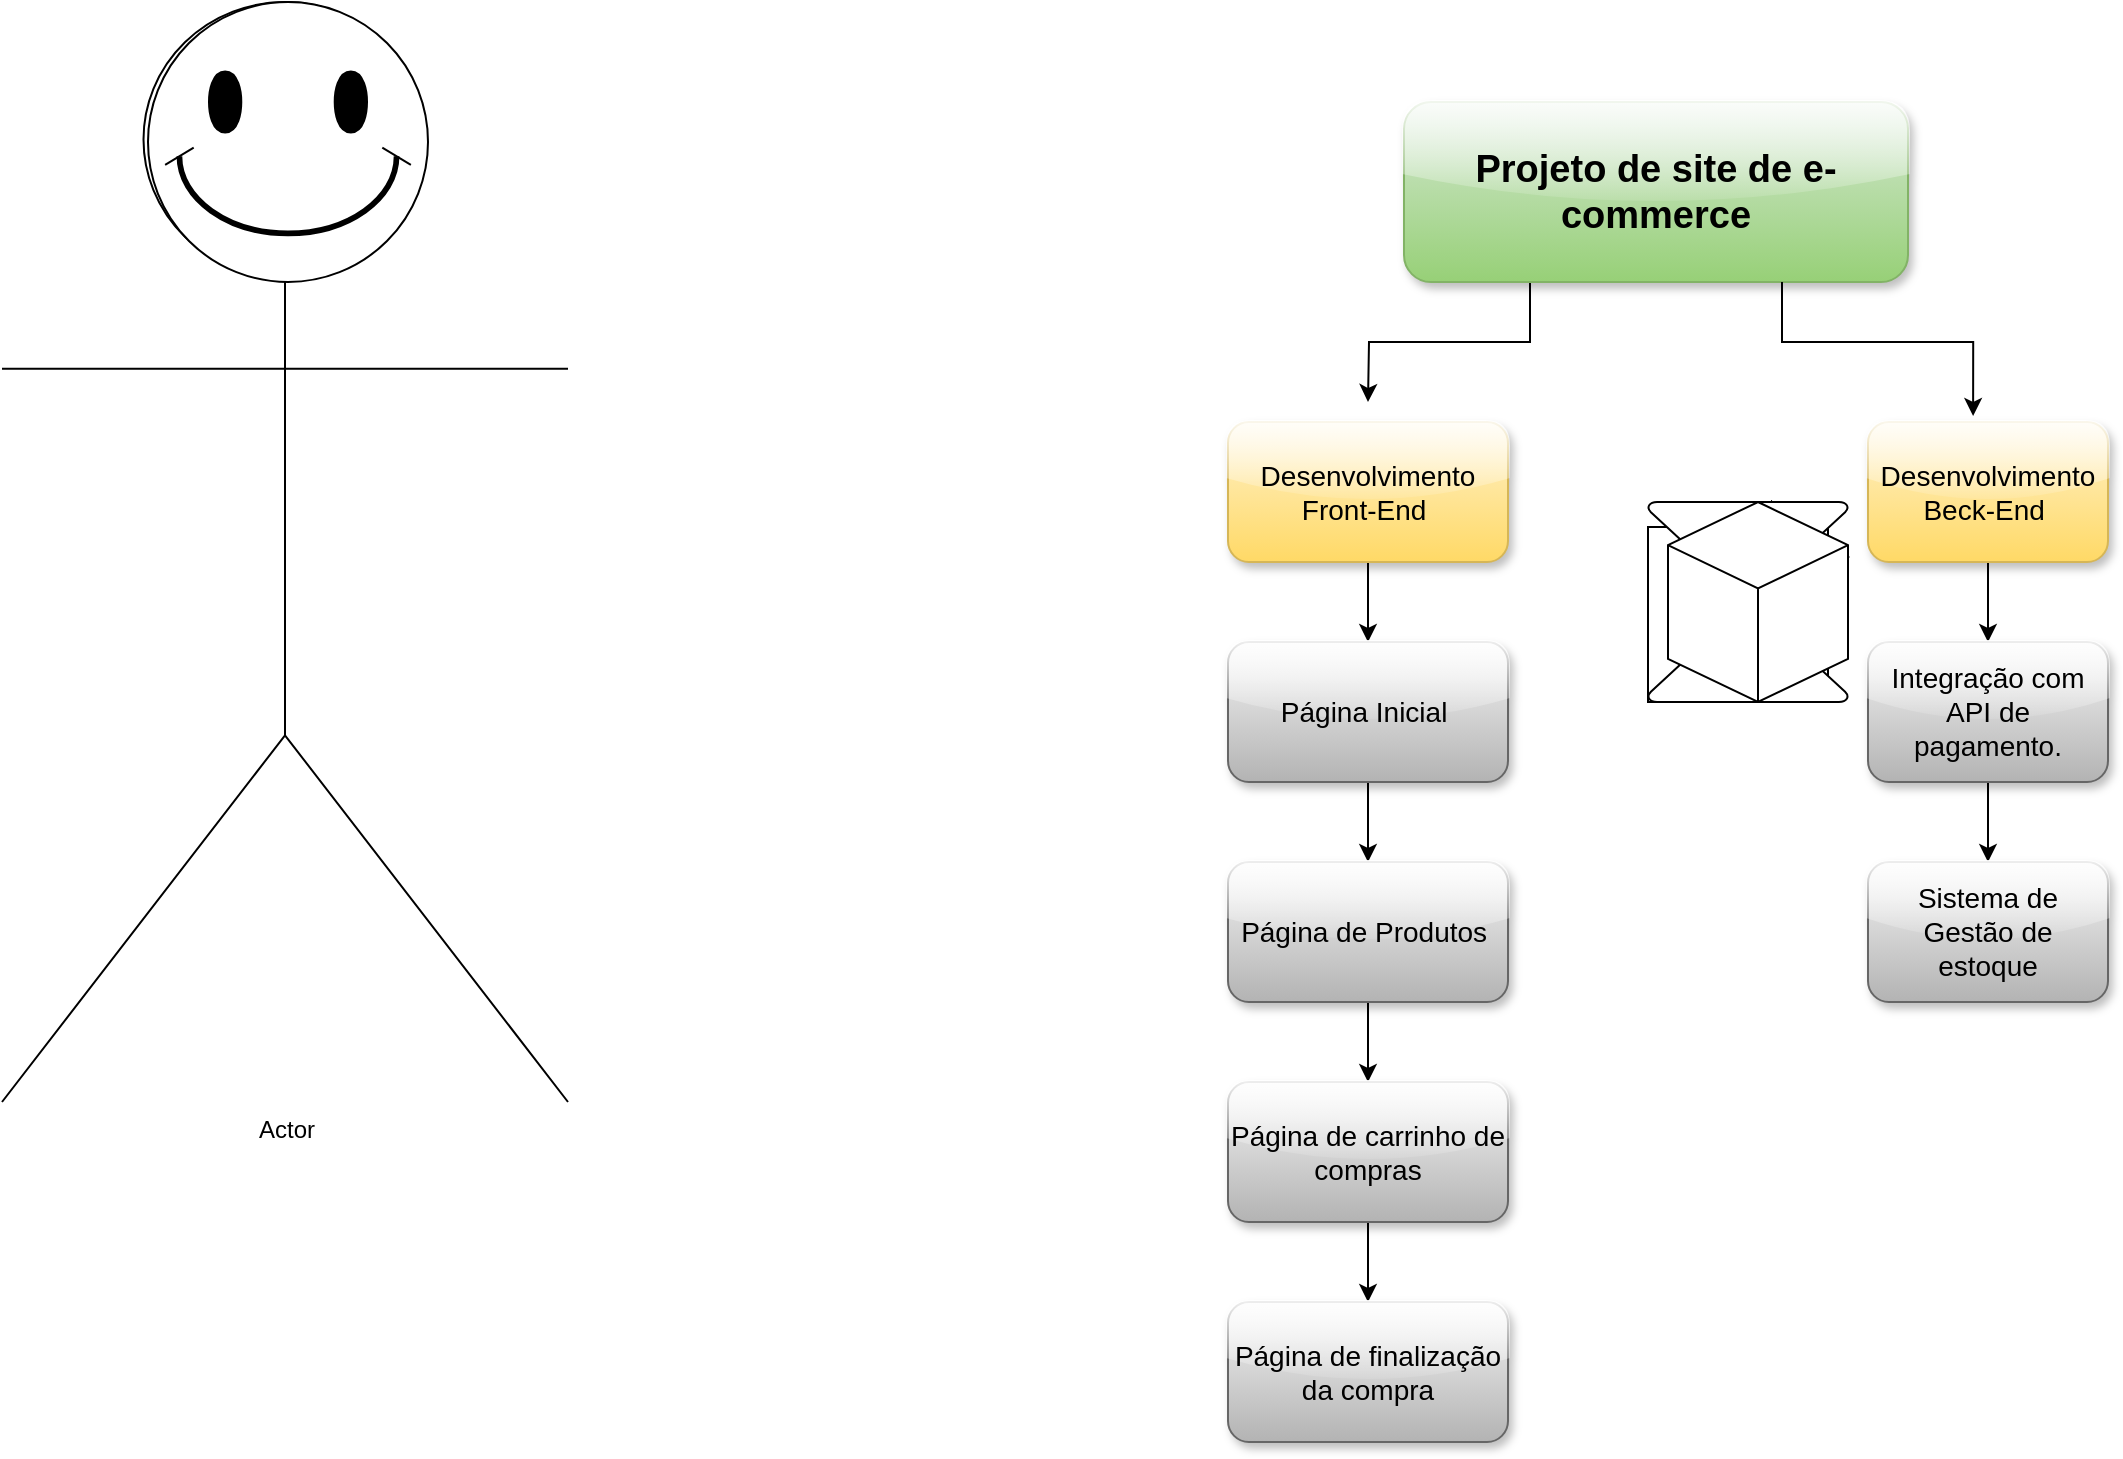 <mxfile version="24.8.1">
  <diagram name="Página-1" id="qTQ5xPXlHrv_cfnSZPhT">
    <mxGraphModel dx="2876" dy="1066" grid="1" gridSize="10" guides="1" tooltips="1" connect="1" arrows="1" fold="1" page="1" pageScale="1" pageWidth="827" pageHeight="1169" math="0" shadow="0">
      <root>
        <mxCell id="0" />
        <mxCell id="1" parent="0" />
        <mxCell id="x9M1yKYmiY1bSw7pZgsR-1" style="edgeStyle=orthogonalEdgeStyle;rounded=0;orthogonalLoop=1;jettySize=auto;html=1;exitX=0.25;exitY=1;exitDx=0;exitDy=0;" edge="1" parent="1" source="Kug-CTzULMc5yFYKWB2j-2">
          <mxGeometry relative="1" as="geometry">
            <mxPoint x="270" y="230" as="targetPoint" />
          </mxGeometry>
        </mxCell>
        <mxCell id="Kug-CTzULMc5yFYKWB2j-2" value="&lt;font style=&quot;vertical-align: inherit; font-size: 19px;&quot;&gt;&lt;font style=&quot;vertical-align: inherit; font-size: 19px;&quot;&gt;&lt;font style=&quot;vertical-align: inherit; font-size: 19px;&quot;&gt;&lt;font style=&quot;vertical-align: inherit; font-size: 19px;&quot;&gt;&lt;font style=&quot;vertical-align: inherit;&quot;&gt;&lt;font style=&quot;vertical-align: inherit;&quot;&gt;&lt;b&gt;Projeto de site de e-commerce&lt;/b&gt;&lt;/font&gt;&lt;/font&gt;&lt;/font&gt;&lt;/font&gt;&lt;/font&gt;&lt;/font&gt;" style="rounded=1;whiteSpace=wrap;html=1;fillColor=#d5e8d4;strokeColor=#82b366;gradientColor=#97d077;glass=1;shadow=1;" parent="1" vertex="1">
          <mxGeometry x="288" y="80" width="252" height="90" as="geometry" />
        </mxCell>
        <mxCell id="Kug-CTzULMc5yFYKWB2j-10" style="edgeStyle=orthogonalEdgeStyle;rounded=0;orthogonalLoop=1;jettySize=auto;html=1;exitX=0.5;exitY=1;exitDx=0;exitDy=0;entryX=0.5;entryY=0;entryDx=0;entryDy=0;" parent="1" source="Kug-CTzULMc5yFYKWB2j-3" target="Kug-CTzULMc5yFYKWB2j-6" edge="1">
          <mxGeometry relative="1" as="geometry" />
        </mxCell>
        <mxCell id="Kug-CTzULMc5yFYKWB2j-3" value="&lt;font style=&quot;vertical-align: inherit; font-size: 14px;&quot;&gt;&lt;font style=&quot;vertical-align: inherit; font-size: 14px;&quot;&gt;&lt;font style=&quot;vertical-align: inherit; font-size: 14px;&quot;&gt;&lt;font style=&quot;vertical-align: inherit; font-size: 14px;&quot;&gt;Desenvolvimento Front-End&amp;nbsp;&lt;/font&gt;&lt;/font&gt;&lt;/font&gt;&lt;/font&gt;" style="rounded=1;whiteSpace=wrap;html=1;fillColor=#fff2cc;strokeColor=#d6b656;gradientColor=#ffd966;shadow=1;glass=1;" parent="1" vertex="1">
          <mxGeometry x="200" y="240" width="140" height="70" as="geometry" />
        </mxCell>
        <mxCell id="Kug-CTzULMc5yFYKWB2j-16" style="edgeStyle=orthogonalEdgeStyle;rounded=0;orthogonalLoop=1;jettySize=auto;html=1;exitX=0.5;exitY=1;exitDx=0;exitDy=0;" parent="1" source="Kug-CTzULMc5yFYKWB2j-4" edge="1">
          <mxGeometry relative="1" as="geometry">
            <mxPoint x="580" y="350" as="targetPoint" />
          </mxGeometry>
        </mxCell>
        <mxCell id="Kug-CTzULMc5yFYKWB2j-4" value="&lt;font style=&quot;vertical-align: inherit; font-size: 14px;&quot;&gt;&lt;font style=&quot;vertical-align: inherit; font-size: 14px;&quot;&gt;&lt;font style=&quot;vertical-align: inherit; font-size: 14px;&quot;&gt;&lt;font style=&quot;vertical-align: inherit; font-size: 14px;&quot;&gt;&lt;font style=&quot;vertical-align: inherit;&quot;&gt;&lt;font style=&quot;vertical-align: inherit;&quot;&gt;Desenvolvimento Beck-End&amp;nbsp;&lt;/font&gt;&lt;/font&gt;&lt;/font&gt;&lt;/font&gt;&lt;/font&gt;&lt;/font&gt;" style="rounded=1;whiteSpace=wrap;html=1;fillColor=#fff2cc;gradientColor=#ffd966;strokeColor=#d6b656;shadow=1;glass=1;" parent="1" vertex="1">
          <mxGeometry x="520" y="240" width="120" height="70" as="geometry" />
        </mxCell>
        <mxCell id="Kug-CTzULMc5yFYKWB2j-11" style="edgeStyle=orthogonalEdgeStyle;rounded=0;orthogonalLoop=1;jettySize=auto;html=1;exitX=0.5;exitY=1;exitDx=0;exitDy=0;entryX=0.5;entryY=0;entryDx=0;entryDy=0;" parent="1" source="Kug-CTzULMc5yFYKWB2j-6" target="Kug-CTzULMc5yFYKWB2j-7" edge="1">
          <mxGeometry relative="1" as="geometry" />
        </mxCell>
        <mxCell id="Kug-CTzULMc5yFYKWB2j-6" value="&lt;font style=&quot;vertical-align: inherit; font-size: 14px;&quot;&gt;&lt;font style=&quot;vertical-align: inherit; font-size: 14px;&quot;&gt;&lt;font style=&quot;vertical-align: inherit; font-size: 14px;&quot;&gt;&lt;font style=&quot;vertical-align: inherit; font-size: 14px;&quot;&gt;&lt;font style=&quot;vertical-align: inherit;&quot;&gt;&lt;font style=&quot;vertical-align: inherit;&quot;&gt;Página Inicial&amp;nbsp;&lt;/font&gt;&lt;/font&gt;&lt;/font&gt;&lt;/font&gt;&lt;/font&gt;&lt;/font&gt;&lt;span style=&quot;color: rgba(0, 0, 0, 0); font-family: monospace; font-size: 0px; text-align: start; text-wrap: nowrap;&quot;&gt;&lt;font style=&quot;vertical-align: inherit;&quot;&gt;&lt;font style=&quot;vertical-align: inherit;&quot;&gt;%3CmxGraphModel%3E%3Croot%3E%3CmxCell%20id%3D%220%22%2F%3E%3CmxCell%20id%3D%221%22%20pai%3D%220%22%2F%3E%3CmxCell%20id%3D%222%22%20valor%3D%22%26lt%3Bestilo%3D%26quot%3Balinhamento-vertical%3A%20herdar%3B%20tamanho-da-fonte%3A%2014px%3B%26quot%3B %26gt%3B%26lt%3Bestilo%3D%26quot%3Balinhamento%3A%20vertical%3A%20herdar%3B%20tamanho%3A%2014px%3B%26quot%3B%26gt%3B%26lt%3Bestilo%3D%26quot%3Balinhamento%3A%20herdar%3B%20tamanho%3A%2014px%3B%26quot%3B%26gt%3B%26lt%3Bestilo%3D %26quot%3Bvertical-align%3A%20inherit%3B%20font-size%3A%2014px%3B%26quot%3B%26gt%3BDesenvolvimento%20Front-End%26amp%3Bnbsp%3B%26lt%3B%2Ffont%26gt%3B%26lt%3B%2Ffont%26gt%3B%26lt%3B%2Ffont%26gt%3B%26lt%3B%2Ffont%26gt%3B%22%20style%3D%22rounded% 3D1%3BwhiteSpace%3Dwrap%3Bhtml%3D1%3B%22%20vertex%3D%221%22%20parent%3D%221%22%3E%3CmxGeometry%20x%3D%22140%22%20y%3D%22240%22%20width%3D%22260%22%20height%3D%2270%22%20as%3D%22geometry%22%2F%3E%3C%2FmxCell%3E%3C%2Froot%3E%3C%2FmxGraphModel%3E&lt;/font&gt;&lt;/font&gt;&lt;/span&gt;&lt;span style=&quot;color: rgba(0, 0, 0, 0); font-family: monospace; font-size: 0px; text-align: start; text-wrap: nowrap;&quot;&gt;&lt;font style=&quot;vertical-align: inherit;&quot;&gt;&lt;font style=&quot;vertical-align: inherit;&quot;&gt;%3CmxGraphModel%3E%3Croot%3E%3CmxCell%20id%3D%220%22%2F%3E%3CmxCell%20id%3D%221%22%20pai%3D%220%22%2F%3E%3CmxCell%20id%3D%222%22%20valor%3D%22%26lt%3Bestilo%3D%26quot%3Balinhamento-vertical%3A%20herdar%3B%20tamanho-da-fonte%3A%2014px%3B%26quot%3B %26gt%3B%26lt%3Bestilo%3D%26quot%3Balinhamento%3A%20vertical%3A%20herdar%3B%20tamanho%3A%2014px%3B%26quot%3B%26gt%3B%26lt%3Bestilo%3D%26quot%3Balinhamento%3A%20herdar%3B%20tamanho%3A%2014px%3B%26quot%3B%26gt%3B%26lt%3Bestilo%3D %26quot%3Bvertical-align%3A%20inherit%3B%20font-size%3A%2014px%3B%26quot%3B%26gt%3BDesenvolvimento%20Front-End%26amp%3Bnbsp%3B%26lt%3B%2Ffont%26gt%3B%26lt%3B%2Ffont%26gt%3B%26lt%3B%2Ffont%26gt%3B%26lt%3B%2Ffont%26gt%3B%22%20style%3D%22rounded% 3D1%3BwhiteSpace%3Dwrap%3Bhtml%3D1%3B%22%20vertex%3D%221%22%20parent%3D%221%22%3E%3CmxGeometry%20x%3D%22140%22%20y%3D%22240%22%20width%3D%22260%22%20height%3D%2270%22%20as%3D%22geometry%22%2F%3E%3C%2FmxCell%3E%3C%2Froot%3E%3C%2FmxGraphModel%3E&lt;/font&gt;&lt;/font&gt;&lt;/span&gt;" style="rounded=1;whiteSpace=wrap;html=1;fillColor=#f5f5f5;gradientColor=#b3b3b3;strokeColor=#666666;shadow=1;glass=1;" parent="1" vertex="1">
          <mxGeometry x="200" y="350" width="140" height="70" as="geometry" />
        </mxCell>
        <mxCell id="Kug-CTzULMc5yFYKWB2j-14" style="edgeStyle=orthogonalEdgeStyle;rounded=0;orthogonalLoop=1;jettySize=auto;html=1;exitX=0.5;exitY=1;exitDx=0;exitDy=0;" parent="1" source="Kug-CTzULMc5yFYKWB2j-7" edge="1">
          <mxGeometry relative="1" as="geometry">
            <mxPoint x="270" y="570" as="targetPoint" />
          </mxGeometry>
        </mxCell>
        <mxCell id="Kug-CTzULMc5yFYKWB2j-7" value="&lt;font style=&quot;vertical-align: inherit; font-size: 14px;&quot;&gt;&lt;font style=&quot;vertical-align: inherit; font-size: 14px;&quot;&gt;&lt;font style=&quot;vertical-align: inherit; font-size: 14px;&quot;&gt;&lt;font style=&quot;vertical-align: inherit; font-size: 14px;&quot;&gt;&lt;font style=&quot;vertical-align: inherit;&quot;&gt;&lt;font style=&quot;vertical-align: inherit;&quot;&gt;Página de Produtos&amp;nbsp;&lt;/font&gt;&lt;/font&gt;&lt;/font&gt;&lt;/font&gt;&lt;/font&gt;&lt;/font&gt;" style="rounded=1;whiteSpace=wrap;html=1;fillColor=#f5f5f5;gradientColor=#b3b3b3;strokeColor=#666666;shadow=1;glass=1;" parent="1" vertex="1">
          <mxGeometry x="200" y="460" width="140" height="70" as="geometry" />
        </mxCell>
        <mxCell id="Kug-CTzULMc5yFYKWB2j-9" style="edgeStyle=orthogonalEdgeStyle;rounded=0;orthogonalLoop=1;jettySize=auto;html=1;exitX=0.75;exitY=1;exitDx=0;exitDy=0;entryX=0.438;entryY=-0.043;entryDx=0;entryDy=0;entryPerimeter=0;" parent="1" source="Kug-CTzULMc5yFYKWB2j-2" target="Kug-CTzULMc5yFYKWB2j-4" edge="1">
          <mxGeometry relative="1" as="geometry">
            <Array as="points">
              <mxPoint x="502" y="200" />
              <mxPoint x="564" y="200" />
            </Array>
          </mxGeometry>
        </mxCell>
        <mxCell id="Kug-CTzULMc5yFYKWB2j-17" style="edgeStyle=orthogonalEdgeStyle;rounded=0;orthogonalLoop=1;jettySize=auto;html=1;exitX=0.5;exitY=1;exitDx=0;exitDy=0;entryX=0.5;entryY=0;entryDx=0;entryDy=0;" parent="1" source="Kug-CTzULMc5yFYKWB2j-12" target="Kug-CTzULMc5yFYKWB2j-13" edge="1">
          <mxGeometry relative="1" as="geometry" />
        </mxCell>
        <mxCell id="Kug-CTzULMc5yFYKWB2j-12" value="&lt;font style=&quot;vertical-align: inherit; font-size: 14px;&quot;&gt;&lt;font style=&quot;vertical-align: inherit; font-size: 14px;&quot;&gt;&lt;font style=&quot;vertical-align: inherit; font-size: 14px;&quot;&gt;&lt;font style=&quot;vertical-align: inherit; font-size: 14px;&quot;&gt;Integração com API de pagamento.&lt;/font&gt;&lt;/font&gt;&lt;/font&gt;&lt;/font&gt;" style="rounded=1;whiteSpace=wrap;html=1;fillColor=#f5f5f5;gradientColor=#b3b3b3;strokeColor=#666666;shadow=1;glass=1;" parent="1" vertex="1">
          <mxGeometry x="520" y="350" width="120" height="70" as="geometry" />
        </mxCell>
        <mxCell id="Kug-CTzULMc5yFYKWB2j-13" value="&lt;font style=&quot;vertical-align: inherit; font-size: 14px;&quot;&gt;&lt;font style=&quot;vertical-align: inherit; font-size: 14px;&quot;&gt;&lt;font style=&quot;vertical-align: inherit; font-size: 14px;&quot;&gt;&lt;font style=&quot;vertical-align: inherit; font-size: 14px;&quot;&gt;Sistema de Gestão de estoque&lt;/font&gt;&lt;/font&gt;&lt;/font&gt;&lt;/font&gt;" style="rounded=1;whiteSpace=wrap;html=1;fillColor=#f5f5f5;gradientColor=#b3b3b3;strokeColor=#666666;shadow=1;glass=1;" parent="1" vertex="1">
          <mxGeometry x="520" y="460" width="120" height="70" as="geometry" />
        </mxCell>
        <mxCell id="Kug-CTzULMc5yFYKWB2j-19" style="edgeStyle=orthogonalEdgeStyle;rounded=0;orthogonalLoop=1;jettySize=auto;html=1;exitX=0.5;exitY=1;exitDx=0;exitDy=0;entryX=0.5;entryY=0;entryDx=0;entryDy=0;" parent="1" source="Kug-CTzULMc5yFYKWB2j-15" target="Kug-CTzULMc5yFYKWB2j-18" edge="1">
          <mxGeometry relative="1" as="geometry" />
        </mxCell>
        <mxCell id="Kug-CTzULMc5yFYKWB2j-15" value="&lt;font style=&quot;font-size: 14px;&quot;&gt;Página de carrinho de compras&lt;/font&gt;" style="rounded=1;whiteSpace=wrap;html=1;fillColor=#f5f5f5;gradientColor=#b3b3b3;strokeColor=#666666;shadow=1;glass=1;" parent="1" vertex="1">
          <mxGeometry x="200" y="570" width="140" height="70" as="geometry" />
        </mxCell>
        <mxCell id="Kug-CTzULMc5yFYKWB2j-18" value="&lt;span style=&quot;font-size: 14px;&quot;&gt;Página de finalização da compra&lt;/span&gt;" style="rounded=1;whiteSpace=wrap;html=1;fillColor=#f5f5f5;gradientColor=#b3b3b3;strokeColor=#666666;shadow=1;glass=1;" parent="1" vertex="1">
          <mxGeometry x="200" y="680" width="140" height="70" as="geometry" />
        </mxCell>
        <mxCell id="x9M1yKYmiY1bSw7pZgsR-6" value="Actor" style="shape=umlActor;verticalLabelPosition=bottom;verticalAlign=top;html=1;outlineConnect=0;" vertex="1" parent="1">
          <mxGeometry x="-413" y="30" width="283" height="550" as="geometry" />
        </mxCell>
        <mxCell id="x9M1yKYmiY1bSw7pZgsR-10" value="" style="shape=internalStorage;whiteSpace=wrap;html=1;backgroundOutline=1;" vertex="1" parent="1">
          <mxGeometry x="420" y="290" width="80" height="80" as="geometry" />
        </mxCell>
        <mxCell id="x9M1yKYmiY1bSw7pZgsR-11" value="" style="shape=internalStorage;whiteSpace=wrap;html=1;backgroundOutline=1;" vertex="1" parent="1">
          <mxGeometry x="420" y="290" width="80" height="80" as="geometry" />
        </mxCell>
        <mxCell id="x9M1yKYmiY1bSw7pZgsR-16" value="" style="html=1;shadow=0;dashed=0;align=center;verticalAlign=middle;shape=mxgraph.arrows2.jumpInArrow;dy=15;dx=38;arrowHead=55;" vertex="1" parent="1">
          <mxGeometry x="410" y="280" width="100" height="100" as="geometry" />
        </mxCell>
        <mxCell id="x9M1yKYmiY1bSw7pZgsR-18" value="" style="html=1;shadow=0;dashed=0;align=center;verticalAlign=middle;shape=mxgraph.arrows2.bendArrow;dy=15;dx=38;notch=0;arrowHead=55;rounded=0;" vertex="1" parent="1">
          <mxGeometry x="410" y="280" width="100" height="100" as="geometry" />
        </mxCell>
        <mxCell id="x9M1yKYmiY1bSw7pZgsR-20" value="" style="verticalLabelPosition=bottom;verticalAlign=top;html=1;shape=mxgraph.flowchart.collate;" vertex="1" parent="1">
          <mxGeometry x="410" y="280" width="100" height="100" as="geometry" />
        </mxCell>
        <mxCell id="x9M1yKYmiY1bSw7pZgsR-24" value="" style="html=1;whiteSpace=wrap;shape=isoCube2;backgroundOutline=1;isoAngle=15;" vertex="1" parent="1">
          <mxGeometry x="420" y="280" width="90" height="100" as="geometry" />
        </mxCell>
        <mxCell id="x9M1yKYmiY1bSw7pZgsR-26" value="" style="verticalLabelPosition=bottom;verticalAlign=top;html=1;shape=mxgraph.basic.smiley" vertex="1" parent="1">
          <mxGeometry x="-340" y="30" width="140" height="140" as="geometry" />
        </mxCell>
      </root>
    </mxGraphModel>
  </diagram>
</mxfile>
